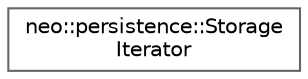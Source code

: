 digraph "Graphical Class Hierarchy"
{
 // LATEX_PDF_SIZE
  bgcolor="transparent";
  edge [fontname=Helvetica,fontsize=10,labelfontname=Helvetica,labelfontsize=10];
  node [fontname=Helvetica,fontsize=10,shape=box,height=0.2,width=0.4];
  rankdir="LR";
  Node0 [id="Node000000",label="neo::persistence::Storage\lIterator",height=0.2,width=0.4,color="grey40", fillcolor="white", style="filled",URL="$classneo_1_1persistence_1_1_storage_iterator.html",tooltip="Iterator for storage items."];
}
